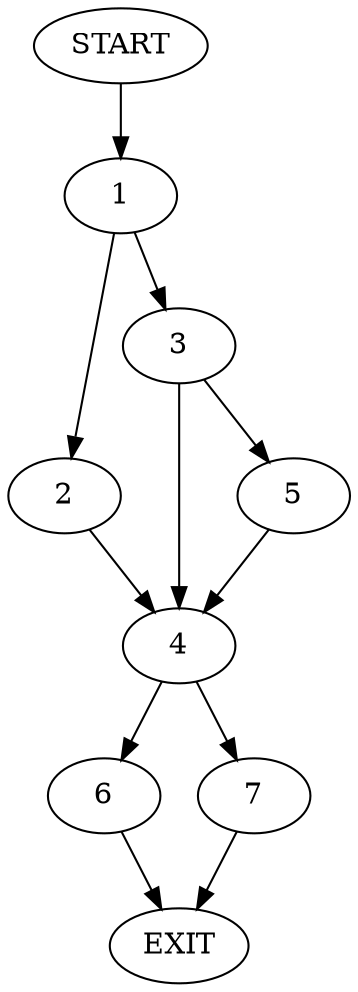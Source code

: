 digraph {
0 [label="START"]
8 [label="EXIT"]
0 -> 1
1 -> 2
1 -> 3
3 -> 4
3 -> 5
2 -> 4
4 -> 6
4 -> 7
5 -> 4
7 -> 8
6 -> 8
}
